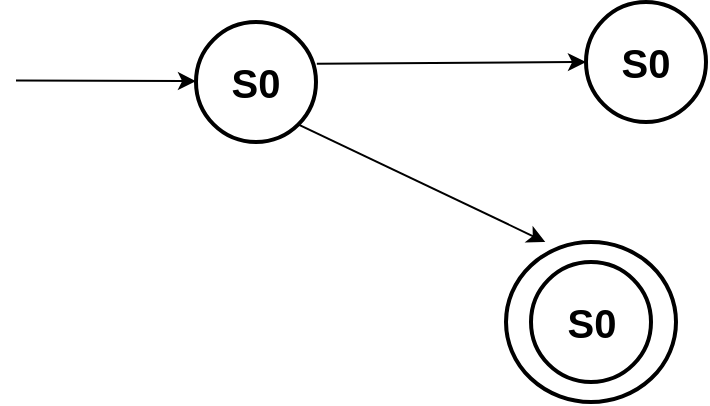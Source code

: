 <mxfile version="21.3.4" type="github">
  <diagram name="Halaman-1" id="0z1mUI-xaPceLQYEuJEy">
    <mxGraphModel dx="583" dy="804" grid="1" gridSize="10" guides="1" tooltips="1" connect="1" arrows="1" fold="1" page="1" pageScale="1" pageWidth="1169" pageHeight="827" math="0" shadow="0">
      <root>
        <mxCell id="0" />
        <mxCell id="1" parent="0" />
        <mxCell id="FI8PLMfNpc40pje1mfow-1" value="&lt;b style=&quot;border-color: var(--border-color);&quot;&gt;&lt;font style=&quot;border-color: var(--border-color); font-size: 20px;&quot;&gt;S0&lt;/font&gt;&lt;/b&gt;" style="strokeWidth=2;html=1;shape=mxgraph.flowchart.start_2;whiteSpace=wrap;" vertex="1" parent="1">
          <mxGeometry x="360" y="220" width="60" height="60" as="geometry" />
        </mxCell>
        <mxCell id="FI8PLMfNpc40pje1mfow-3" value="" style="strokeWidth=2;html=1;shape=mxgraph.flowchart.start_2;whiteSpace=wrap;" vertex="1" parent="1">
          <mxGeometry x="515" y="330" width="85" height="80" as="geometry" />
        </mxCell>
        <mxCell id="FI8PLMfNpc40pje1mfow-6" value="" style="endArrow=classic;html=1;rounded=0;" edge="1" parent="1">
          <mxGeometry width="50" height="50" relative="1" as="geometry">
            <mxPoint x="270" y="249.29" as="sourcePoint" />
            <mxPoint x="360" y="249.58" as="targetPoint" />
          </mxGeometry>
        </mxCell>
        <mxCell id="FI8PLMfNpc40pje1mfow-7" value="" style="endArrow=classic;html=1;rounded=0;exitX=1.007;exitY=0.348;exitDx=0;exitDy=0;exitPerimeter=0;entryX=0;entryY=0.5;entryDx=0;entryDy=0;entryPerimeter=0;" edge="1" parent="1" source="FI8PLMfNpc40pje1mfow-1" target="FI8PLMfNpc40pje1mfow-9">
          <mxGeometry width="50" height="50" relative="1" as="geometry">
            <mxPoint x="450" y="240.0" as="sourcePoint" />
            <mxPoint x="553" y="239.74" as="targetPoint" />
          </mxGeometry>
        </mxCell>
        <mxCell id="FI8PLMfNpc40pje1mfow-8" value="" style="endArrow=classic;html=1;rounded=0;exitX=0.855;exitY=0.855;exitDx=0;exitDy=0;exitPerimeter=0;entryX=0.231;entryY=0;entryDx=0;entryDy=0;entryPerimeter=0;" edge="1" parent="1" source="FI8PLMfNpc40pje1mfow-1" target="FI8PLMfNpc40pje1mfow-3">
          <mxGeometry width="50" height="50" relative="1" as="geometry">
            <mxPoint x="430" y="251" as="sourcePoint" />
            <mxPoint x="563" y="250" as="targetPoint" />
          </mxGeometry>
        </mxCell>
        <mxCell id="FI8PLMfNpc40pje1mfow-9" value="&lt;b style=&quot;border-color: var(--border-color);&quot;&gt;&lt;font style=&quot;border-color: var(--border-color); font-size: 20px;&quot;&gt;S0&lt;/font&gt;&lt;/b&gt;" style="strokeWidth=2;html=1;shape=mxgraph.flowchart.start_2;whiteSpace=wrap;" vertex="1" parent="1">
          <mxGeometry x="555" y="210" width="60" height="60" as="geometry" />
        </mxCell>
        <mxCell id="FI8PLMfNpc40pje1mfow-10" value="&lt;b style=&quot;border-color: var(--border-color);&quot;&gt;&lt;font style=&quot;border-color: var(--border-color); font-size: 20px;&quot;&gt;S0&lt;/font&gt;&lt;/b&gt;" style="strokeWidth=2;html=1;shape=mxgraph.flowchart.start_2;whiteSpace=wrap;" vertex="1" parent="1">
          <mxGeometry x="527.5" y="340" width="60" height="60" as="geometry" />
        </mxCell>
      </root>
    </mxGraphModel>
  </diagram>
</mxfile>
